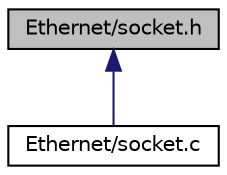 digraph "Ethernet/socket.h"
{
 // LATEX_PDF_SIZE
  edge [fontname="Helvetica",fontsize="10",labelfontname="Helvetica",labelfontsize="10"];
  node [fontname="Helvetica",fontsize="10",shape=record];
  Node1 [label="Ethernet/socket.h",height=0.2,width=0.4,color="black", fillcolor="grey75", style="filled", fontcolor="black",tooltip="SOCKET APIs Header file."];
  Node1 -> Node2 [dir="back",color="midnightblue",fontsize="10",style="solid",fontname="Helvetica"];
  Node2 [label="Ethernet/socket.c",height=0.2,width=0.4,color="black", fillcolor="white", style="filled",URL="$socket_8c.html",tooltip="SOCKET APIs Implements file."];
}
